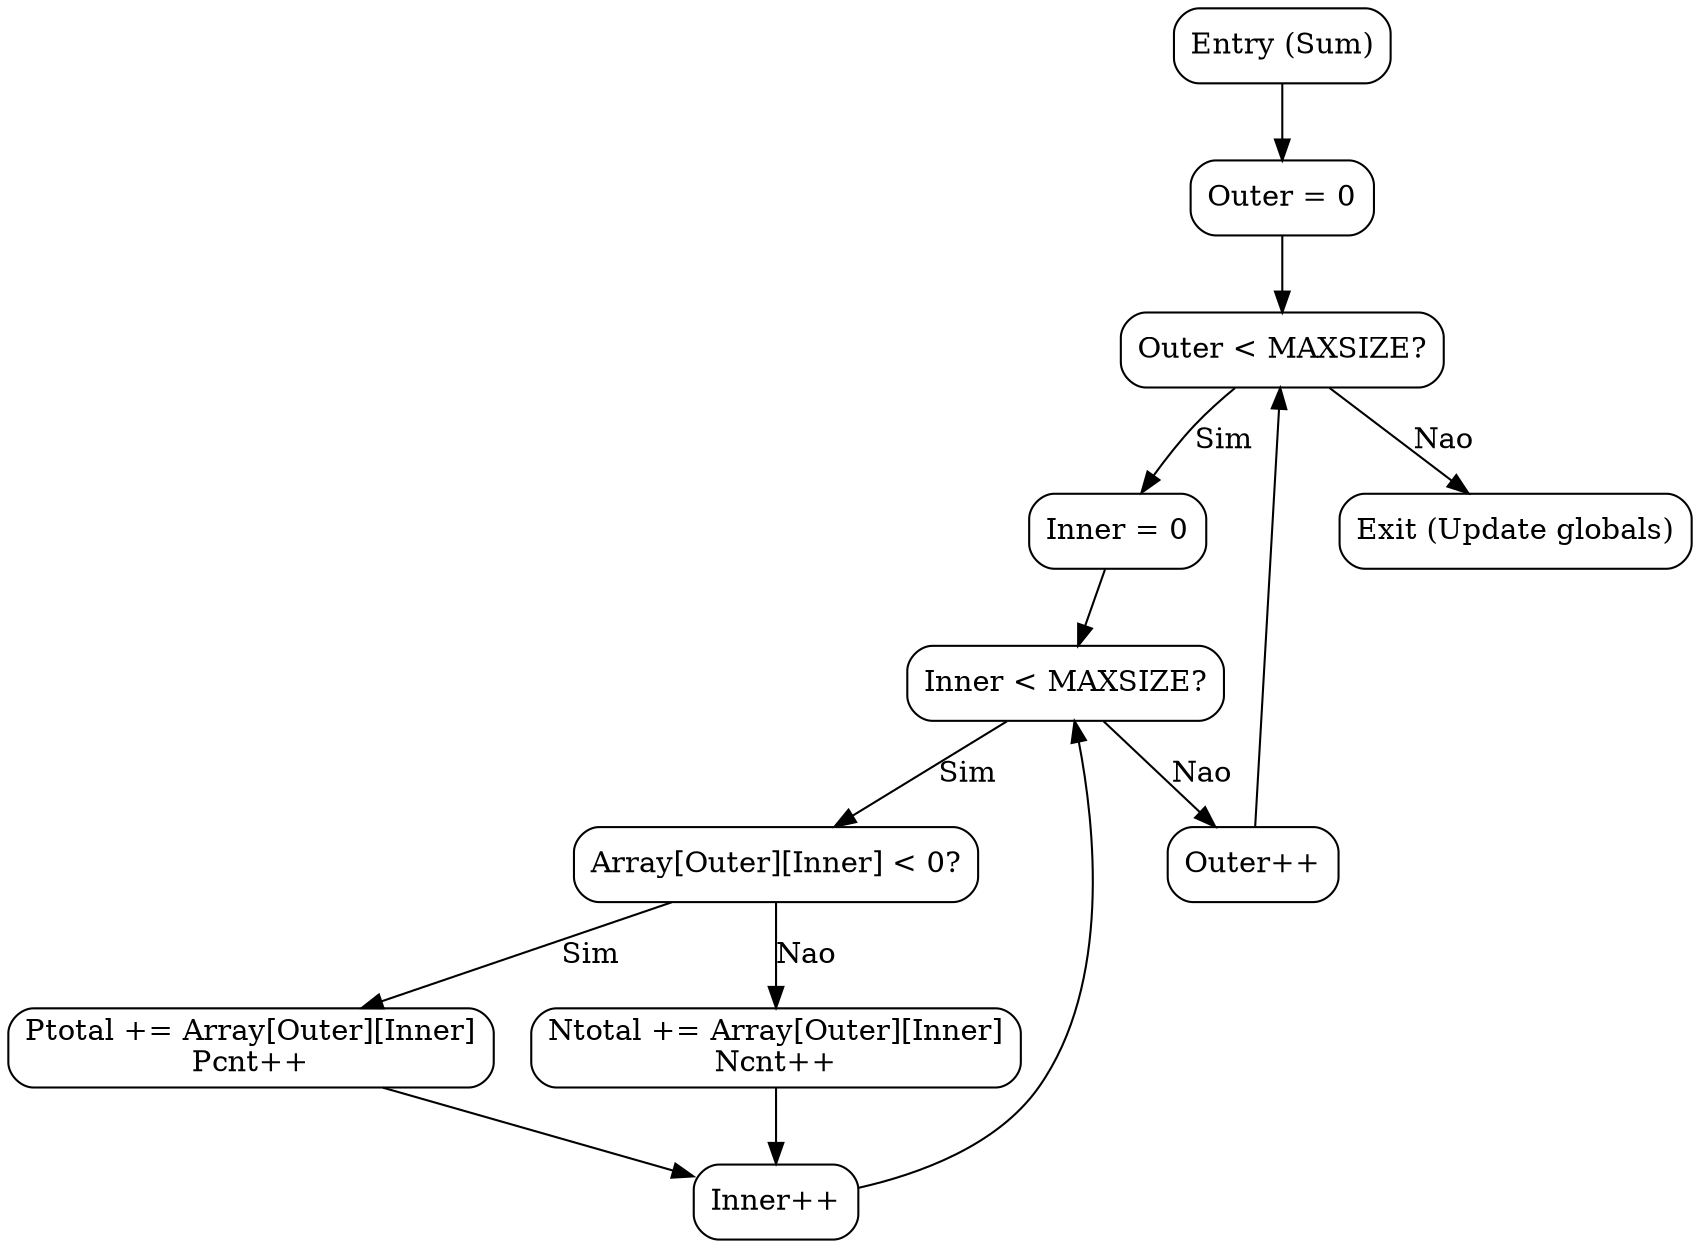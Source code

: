 digraph CFG_Sum {
    node [shape=box, style=rounded];
    entry [label="Entry (Sum)"];
    loop_outer_init [label="Outer = 0"];
    loop_outer_cond [label="Outer < MAXSIZE?"];
    loop_inner_init [label="Inner = 0"];
    loop_inner_cond [label="Inner < MAXSIZE?"];
    condition [label="Array[Outer][Inner] < 0?"];
    then_branch [label="Ptotal += Array[Outer][Inner]\nPcnt++"];
    else_branch [label="Ntotal += Array[Outer][Inner]\nNcnt++"];
    inner_inc [label="Inner++"];
    outer_inc [label="Outer++"];
    exit [label="Exit (Update globals)"];

    entry -> loop_outer_init;
    loop_outer_init -> loop_outer_cond;
    loop_outer_cond -> loop_inner_init [label="Sim"];
    loop_outer_cond -> exit [label="Nao"];
    loop_inner_init -> loop_inner_cond;
    loop_inner_cond -> condition [label="Sim"];
    loop_inner_cond -> outer_inc [label="Nao"];
    condition -> then_branch [label="Sim"];
    condition -> else_branch [label="Nao"];
    then_branch -> inner_inc;
    else_branch -> inner_inc;
    inner_inc -> loop_inner_cond;
    outer_inc -> loop_outer_cond;
}